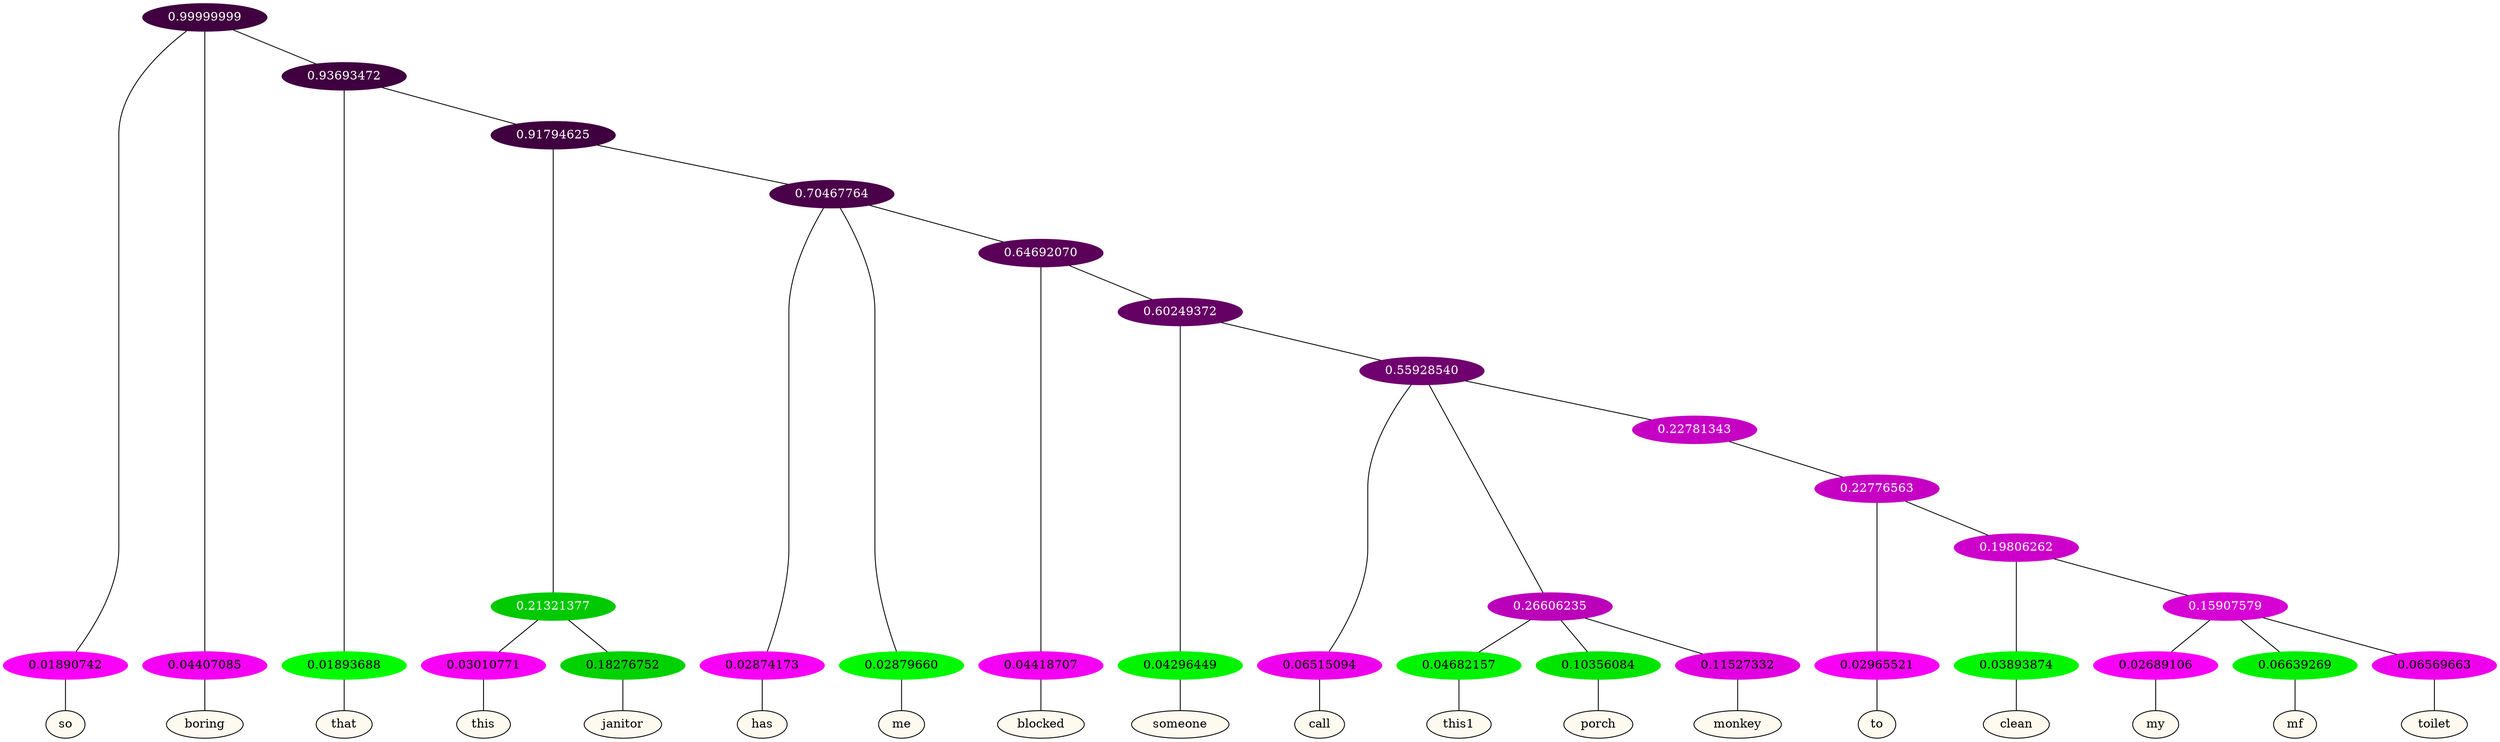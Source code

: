 graph {
	node [format=png height=0.15 nodesep=0.001 ordering=out overlap=prism overlap_scaling=0.01 ranksep=0.001 ratio=0.2 style=filled width=0.15]
	{
		rank=same
		a_w_1 [label=so color=black fillcolor=floralwhite style="filled,solid"]
		a_w_2 [label=boring color=black fillcolor=floralwhite style="filled,solid"]
		a_w_4 [label=that color=black fillcolor=floralwhite style="filled,solid"]
		a_w_8 [label=this color=black fillcolor=floralwhite style="filled,solid"]
		a_w_9 [label=janitor color=black fillcolor=floralwhite style="filled,solid"]
		a_w_10 [label=has color=black fillcolor=floralwhite style="filled,solid"]
		a_w_11 [label=me color=black fillcolor=floralwhite style="filled,solid"]
		a_w_13 [label=blocked color=black fillcolor=floralwhite style="filled,solid"]
		a_w_15 [label=someone color=black fillcolor=floralwhite style="filled,solid"]
		a_w_17 [label=call color=black fillcolor=floralwhite style="filled,solid"]
		a_w_20 [label=this1 color=black fillcolor=floralwhite style="filled,solid"]
		a_w_21 [label=porch color=black fillcolor=floralwhite style="filled,solid"]
		a_w_22 [label=monkey color=black fillcolor=floralwhite style="filled,solid"]
		a_w_24 [label=to color=black fillcolor=floralwhite style="filled,solid"]
		a_w_26 [label=clean color=black fillcolor=floralwhite style="filled,solid"]
		a_w_28 [label=my color=black fillcolor=floralwhite style="filled,solid"]
		a_w_29 [label=mf color=black fillcolor=floralwhite style="filled,solid"]
		a_w_30 [label=toilet color=black fillcolor=floralwhite style="filled,solid"]
	}
	a_n_1 -- a_w_1
	a_n_2 -- a_w_2
	a_n_4 -- a_w_4
	a_n_8 -- a_w_8
	a_n_9 -- a_w_9
	a_n_10 -- a_w_10
	a_n_11 -- a_w_11
	a_n_13 -- a_w_13
	a_n_15 -- a_w_15
	a_n_17 -- a_w_17
	a_n_20 -- a_w_20
	a_n_21 -- a_w_21
	a_n_22 -- a_w_22
	a_n_24 -- a_w_24
	a_n_26 -- a_w_26
	a_n_28 -- a_w_28
	a_n_29 -- a_w_29
	a_n_30 -- a_w_30
	{
		rank=same
		a_n_1 [label=0.01890742 color="0.835 1.000 0.981" fontcolor=black]
		a_n_2 [label=0.04407085 color="0.835 1.000 0.956" fontcolor=black]
		a_n_4 [label=0.01893688 color="0.334 1.000 0.981" fontcolor=black]
		a_n_8 [label=0.03010771 color="0.835 1.000 0.970" fontcolor=black]
		a_n_9 [label=0.18276752 color="0.334 1.000 0.817" fontcolor=black]
		a_n_10 [label=0.02874173 color="0.835 1.000 0.971" fontcolor=black]
		a_n_11 [label=0.02879660 color="0.334 1.000 0.971" fontcolor=black]
		a_n_13 [label=0.04418707 color="0.835 1.000 0.956" fontcolor=black]
		a_n_15 [label=0.04296449 color="0.334 1.000 0.957" fontcolor=black]
		a_n_17 [label=0.06515094 color="0.835 1.000 0.935" fontcolor=black]
		a_n_20 [label=0.04682157 color="0.334 1.000 0.953" fontcolor=black]
		a_n_21 [label=0.10356084 color="0.334 1.000 0.896" fontcolor=black]
		a_n_22 [label=0.11527332 color="0.835 1.000 0.885" fontcolor=black]
		a_n_24 [label=0.02965521 color="0.835 1.000 0.970" fontcolor=black]
		a_n_26 [label=0.03893874 color="0.334 1.000 0.961" fontcolor=black]
		a_n_28 [label=0.02689106 color="0.835 1.000 0.973" fontcolor=black]
		a_n_29 [label=0.06639269 color="0.334 1.000 0.934" fontcolor=black]
		a_n_30 [label=0.06569663 color="0.835 1.000 0.934" fontcolor=black]
	}
	a_n_0 [label=0.99999999 color="0.835 1.000 0.250" fontcolor=grey99]
	a_n_0 -- a_n_1
	a_n_0 -- a_n_2
	a_n_3 [label=0.93693472 color="0.835 1.000 0.250" fontcolor=grey99]
	a_n_0 -- a_n_3
	a_n_3 -- a_n_4
	a_n_5 [label=0.91794625 color="0.835 1.000 0.250" fontcolor=grey99]
	a_n_3 -- a_n_5
	a_n_6 [label=0.21321377 color="0.334 1.000 0.787" fontcolor=grey99]
	a_n_5 -- a_n_6
	a_n_7 [label=0.70467764 color="0.835 1.000 0.295" fontcolor=grey99]
	a_n_5 -- a_n_7
	a_n_6 -- a_n_8
	a_n_6 -- a_n_9
	a_n_7 -- a_n_10
	a_n_7 -- a_n_11
	a_n_12 [label=0.64692070 color="0.835 1.000 0.353" fontcolor=grey99]
	a_n_7 -- a_n_12
	a_n_12 -- a_n_13
	a_n_14 [label=0.60249372 color="0.835 1.000 0.398" fontcolor=grey99]
	a_n_12 -- a_n_14
	a_n_14 -- a_n_15
	a_n_16 [label=0.55928540 color="0.835 1.000 0.441" fontcolor=grey99]
	a_n_14 -- a_n_16
	a_n_16 -- a_n_17
	a_n_18 [label=0.26606235 color="0.835 1.000 0.734" fontcolor=grey99]
	a_n_16 -- a_n_18
	a_n_19 [label=0.22781343 color="0.835 1.000 0.772" fontcolor=grey99]
	a_n_16 -- a_n_19
	a_n_18 -- a_n_20
	a_n_18 -- a_n_21
	a_n_18 -- a_n_22
	a_n_23 [label=0.22776563 color="0.835 1.000 0.772" fontcolor=grey99]
	a_n_19 -- a_n_23
	a_n_23 -- a_n_24
	a_n_25 [label=0.19806262 color="0.835 1.000 0.802" fontcolor=grey99]
	a_n_23 -- a_n_25
	a_n_25 -- a_n_26
	a_n_27 [label=0.15907579 color="0.835 1.000 0.841" fontcolor=grey99]
	a_n_25 -- a_n_27
	a_n_27 -- a_n_28
	a_n_27 -- a_n_29
	a_n_27 -- a_n_30
}
